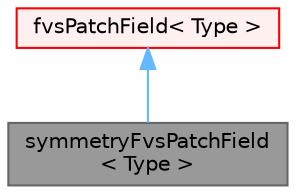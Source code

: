digraph "symmetryFvsPatchField&lt; Type &gt;"
{
 // LATEX_PDF_SIZE
  bgcolor="transparent";
  edge [fontname=Helvetica,fontsize=10,labelfontname=Helvetica,labelfontsize=10];
  node [fontname=Helvetica,fontsize=10,shape=box,height=0.2,width=0.4];
  Node1 [id="Node000001",label="symmetryFvsPatchField\l\< Type \>",height=0.2,width=0.4,color="gray40", fillcolor="grey60", style="filled", fontcolor="black",tooltip="Foam::symmetryFvsPatchField."];
  Node2 -> Node1 [id="edge1_Node000001_Node000002",dir="back",color="steelblue1",style="solid",tooltip=" "];
  Node2 [id="Node000002",label="fvsPatchField\< Type \>",height=0.2,width=0.4,color="red", fillcolor="#FFF0F0", style="filled",URL="$classFoam_1_1fvsPatchField.html",tooltip="An abstract base class with a fat-interface to all derived classes covering all possible ways in whic..."];
}
